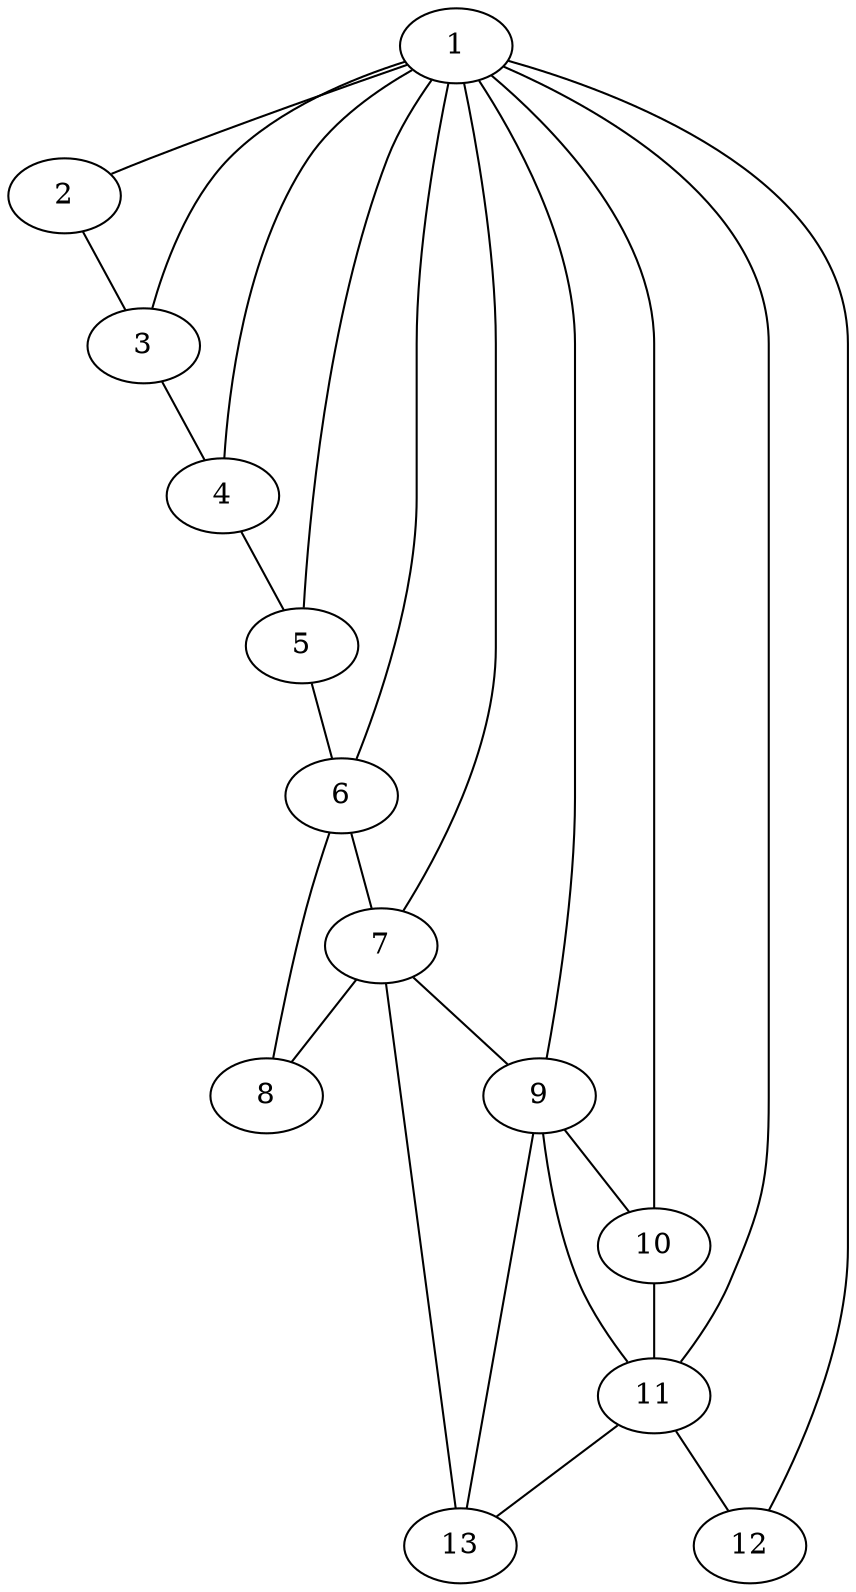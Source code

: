 graph {
1 -- 2;
1 -- 3;
1 -- 4;
1 -- 5;
1 -- 6;
1 -- 7;
1 -- 9;
1 -- 10;
1 -- 11;
1 -- 12;
2 -- 3;
3 -- 4;
4 -- 5;
5 -- 6;
6 -- 7;
6 -- 8;
7 -- 8;
7 -- 9;
7 -- 13;
9 -- 10;
9 -- 13;
9 -- 11;
10 -- 11;
11 -- 12;
11 -- 13;
}